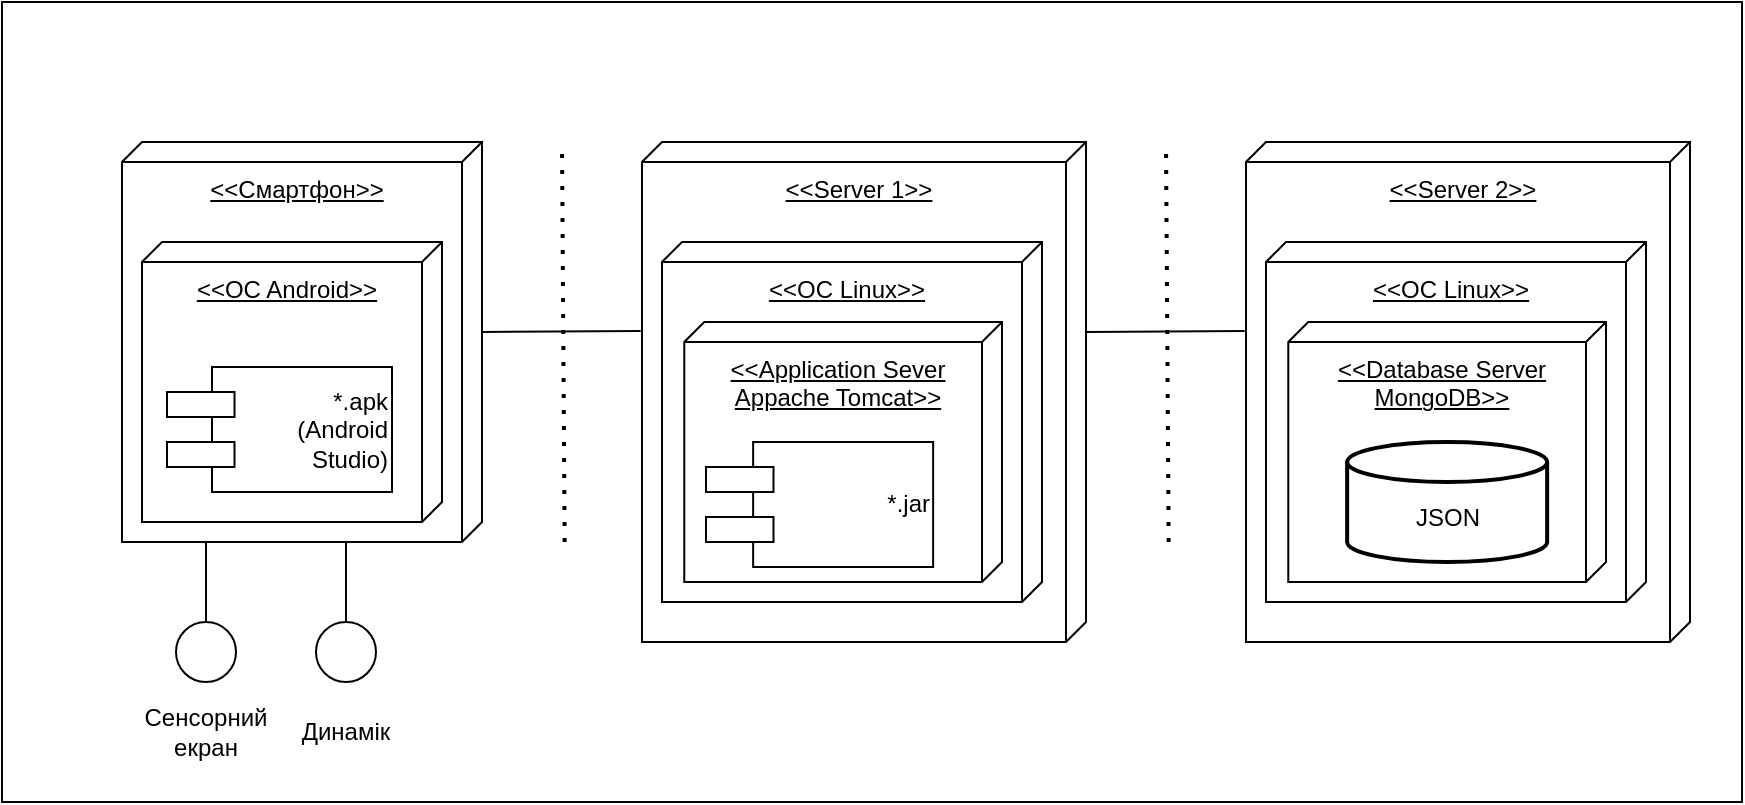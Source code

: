 <mxfile version="22.0.4" type="device">
  <diagram id="qaiLERLcsFXwNnowRdfb" name="Page-1">
    <mxGraphModel dx="1461" dy="622" grid="1" gridSize="10" guides="1" tooltips="1" connect="1" arrows="1" fold="1" page="1" pageScale="1" pageWidth="827" pageHeight="1169" math="0" shadow="0">
      <root>
        <mxCell id="0" />
        <mxCell id="1" parent="0" />
        <mxCell id="o5_XNFhhiUYN2u0xg_vV-1" value="" style="rounded=0;whiteSpace=wrap;html=1;" vertex="1" parent="1">
          <mxGeometry x="40" y="500" width="870" height="400" as="geometry" />
        </mxCell>
        <mxCell id="o5_XNFhhiUYN2u0xg_vV-2" value="&lt;u&gt;&amp;lt;&amp;lt;Смартфон&amp;gt;&amp;gt;&lt;/u&gt;" style="verticalAlign=top;align=center;shape=cube;size=10;direction=south;fontStyle=0;html=1;boundedLbl=1;spacingLeft=5;whiteSpace=wrap;" vertex="1" parent="1">
          <mxGeometry x="100" y="570" width="180" height="200" as="geometry" />
        </mxCell>
        <mxCell id="o5_XNFhhiUYN2u0xg_vV-3" value="&lt;u&gt;&amp;lt;&amp;lt;OC Android&amp;gt;&amp;gt;&lt;/u&gt;" style="verticalAlign=top;align=center;shape=cube;size=10;direction=south;html=1;boundedLbl=1;spacingLeft=5;whiteSpace=wrap;" vertex="1" parent="o5_XNFhhiUYN2u0xg_vV-2">
          <mxGeometry width="150" height="140" relative="1" as="geometry">
            <mxPoint x="10" y="50" as="offset" />
          </mxGeometry>
        </mxCell>
        <mxCell id="o5_XNFhhiUYN2u0xg_vV-4" value="*.apk&lt;br&gt;(Android&lt;br&gt;Studio)" style="rounded=0;whiteSpace=wrap;html=1;align=right;" vertex="1" parent="o5_XNFhhiUYN2u0xg_vV-2">
          <mxGeometry x="45" y="112.5" width="90" height="62.5" as="geometry" />
        </mxCell>
        <mxCell id="o5_XNFhhiUYN2u0xg_vV-5" value="" style="rounded=0;whiteSpace=wrap;html=1;" vertex="1" parent="o5_XNFhhiUYN2u0xg_vV-2">
          <mxGeometry x="22.5" y="125" width="33.75" height="12.5" as="geometry" />
        </mxCell>
        <mxCell id="o5_XNFhhiUYN2u0xg_vV-6" value="" style="rounded=0;whiteSpace=wrap;html=1;" vertex="1" parent="o5_XNFhhiUYN2u0xg_vV-2">
          <mxGeometry x="22.5" y="150" width="33.75" height="12.5" as="geometry" />
        </mxCell>
        <mxCell id="o5_XNFhhiUYN2u0xg_vV-7" value="" style="endArrow=none;dashed=1;html=1;dashPattern=1 3;strokeWidth=2;rounded=0;" edge="1" parent="1">
          <mxGeometry width="50" height="50" relative="1" as="geometry">
            <mxPoint x="321.333" y="770" as="sourcePoint" />
            <mxPoint x="320" y="570" as="targetPoint" />
          </mxGeometry>
        </mxCell>
        <mxCell id="o5_XNFhhiUYN2u0xg_vV-8" value="&lt;u&gt;&amp;lt;&amp;lt;Server 1&amp;gt;&amp;gt;&lt;/u&gt;" style="verticalAlign=top;align=center;shape=cube;size=10;direction=south;fontStyle=0;html=1;boundedLbl=1;spacingLeft=5;whiteSpace=wrap;" vertex="1" parent="1">
          <mxGeometry x="360" y="570" width="222" height="250" as="geometry" />
        </mxCell>
        <mxCell id="o5_XNFhhiUYN2u0xg_vV-9" value="&lt;u&gt;&amp;lt;&amp;lt;ОС Linux&amp;gt;&amp;gt;&lt;/u&gt;" style="verticalAlign=top;align=center;shape=cube;size=10;direction=south;html=1;boundedLbl=1;spacingLeft=5;whiteSpace=wrap;" vertex="1" parent="o5_XNFhhiUYN2u0xg_vV-8">
          <mxGeometry width="190" height="180" relative="1" as="geometry">
            <mxPoint x="10" y="50" as="offset" />
          </mxGeometry>
        </mxCell>
        <mxCell id="o5_XNFhhiUYN2u0xg_vV-10" value="&lt;u&gt;&amp;lt;&amp;lt;Application Sever Appache Tomcat&amp;gt;&amp;gt;&lt;/u&gt;" style="verticalAlign=top;align=center;shape=cube;size=10;direction=south;html=1;boundedLbl=1;spacingLeft=5;whiteSpace=wrap;" vertex="1" parent="o5_XNFhhiUYN2u0xg_vV-8">
          <mxGeometry x="21.14" y="90" width="158.86" height="130" as="geometry" />
        </mxCell>
        <mxCell id="o5_XNFhhiUYN2u0xg_vV-11" value="*.jar" style="rounded=0;whiteSpace=wrap;html=1;align=right;" vertex="1" parent="o5_XNFhhiUYN2u0xg_vV-8">
          <mxGeometry x="55.57" y="150" width="90" height="62.5" as="geometry" />
        </mxCell>
        <mxCell id="o5_XNFhhiUYN2u0xg_vV-12" value="" style="rounded=0;whiteSpace=wrap;html=1;" vertex="1" parent="o5_XNFhhiUYN2u0xg_vV-8">
          <mxGeometry x="32" y="162.5" width="33.75" height="12.5" as="geometry" />
        </mxCell>
        <mxCell id="o5_XNFhhiUYN2u0xg_vV-13" value="" style="rounded=0;whiteSpace=wrap;html=1;" vertex="1" parent="o5_XNFhhiUYN2u0xg_vV-8">
          <mxGeometry x="32" y="187.5" width="33.75" height="12.5" as="geometry" />
        </mxCell>
        <mxCell id="o5_XNFhhiUYN2u0xg_vV-14" value="" style="endArrow=none;html=1;rounded=0;exitX=0;exitY=0;exitDx=95;exitDy=0;exitPerimeter=0;entryX=0.378;entryY=1.003;entryDx=0;entryDy=0;entryPerimeter=0;" edge="1" parent="1" source="o5_XNFhhiUYN2u0xg_vV-2" target="o5_XNFhhiUYN2u0xg_vV-8">
          <mxGeometry width="50" height="50" relative="1" as="geometry">
            <mxPoint x="420" y="760" as="sourcePoint" />
            <mxPoint x="470" y="710" as="targetPoint" />
          </mxGeometry>
        </mxCell>
        <mxCell id="o5_XNFhhiUYN2u0xg_vV-15" value="" style="ellipse;whiteSpace=wrap;html=1;aspect=fixed;" vertex="1" parent="1">
          <mxGeometry x="197" y="810" width="30" height="30" as="geometry" />
        </mxCell>
        <mxCell id="o5_XNFhhiUYN2u0xg_vV-16" value="" style="endArrow=none;html=1;rounded=0;exitX=0.5;exitY=0;exitDx=0;exitDy=0;entryX=0;entryY=0;entryDx=200;entryDy=95;entryPerimeter=0;" edge="1" parent="1" source="o5_XNFhhiUYN2u0xg_vV-15">
          <mxGeometry width="50" height="50" relative="1" as="geometry">
            <mxPoint x="447" y="760" as="sourcePoint" />
            <mxPoint x="212" y="770" as="targetPoint" />
          </mxGeometry>
        </mxCell>
        <mxCell id="o5_XNFhhiUYN2u0xg_vV-17" value="Динамік" style="text;html=1;strokeColor=none;fillColor=none;align=center;verticalAlign=middle;whiteSpace=wrap;rounded=0;" vertex="1" parent="1">
          <mxGeometry x="182" y="850" width="60" height="30" as="geometry" />
        </mxCell>
        <mxCell id="o5_XNFhhiUYN2u0xg_vV-18" value="" style="ellipse;whiteSpace=wrap;html=1;aspect=fixed;" vertex="1" parent="1">
          <mxGeometry x="127" y="810" width="30" height="30" as="geometry" />
        </mxCell>
        <mxCell id="o5_XNFhhiUYN2u0xg_vV-19" value="" style="endArrow=none;html=1;rounded=0;exitX=0.5;exitY=0;exitDx=0;exitDy=0;entryX=0;entryY=0;entryDx=200;entryDy=95;entryPerimeter=0;" edge="1" parent="1" source="o5_XNFhhiUYN2u0xg_vV-18">
          <mxGeometry width="50" height="50" relative="1" as="geometry">
            <mxPoint x="377" y="760" as="sourcePoint" />
            <mxPoint x="142" y="770" as="targetPoint" />
          </mxGeometry>
        </mxCell>
        <mxCell id="o5_XNFhhiUYN2u0xg_vV-20" value="Сенсорний екран" style="text;html=1;strokeColor=none;fillColor=none;align=center;verticalAlign=middle;whiteSpace=wrap;rounded=0;" vertex="1" parent="1">
          <mxGeometry x="112" y="850" width="60" height="30" as="geometry" />
        </mxCell>
        <mxCell id="o5_XNFhhiUYN2u0xg_vV-21" value="" style="endArrow=none;dashed=1;html=1;dashPattern=1 3;strokeWidth=2;rounded=0;" edge="1" parent="1">
          <mxGeometry width="50" height="50" relative="1" as="geometry">
            <mxPoint x="623.333" y="770" as="sourcePoint" />
            <mxPoint x="622" y="570" as="targetPoint" />
          </mxGeometry>
        </mxCell>
        <mxCell id="o5_XNFhhiUYN2u0xg_vV-22" value="&lt;u&gt;&amp;lt;&amp;lt;Server 2&amp;gt;&amp;gt;&lt;/u&gt;" style="verticalAlign=top;align=center;shape=cube;size=10;direction=south;fontStyle=0;html=1;boundedLbl=1;spacingLeft=5;whiteSpace=wrap;" vertex="1" parent="1">
          <mxGeometry x="662" y="570" width="222" height="250" as="geometry" />
        </mxCell>
        <mxCell id="o5_XNFhhiUYN2u0xg_vV-23" value="&lt;u&gt;&amp;lt;&amp;lt;ОС Linux&amp;gt;&amp;gt;&lt;/u&gt;" style="verticalAlign=top;align=center;shape=cube;size=10;direction=south;html=1;boundedLbl=1;spacingLeft=5;whiteSpace=wrap;" vertex="1" parent="o5_XNFhhiUYN2u0xg_vV-22">
          <mxGeometry width="190" height="180" relative="1" as="geometry">
            <mxPoint x="10" y="50" as="offset" />
          </mxGeometry>
        </mxCell>
        <mxCell id="o5_XNFhhiUYN2u0xg_vV-24" value="&lt;u&gt;&amp;lt;&amp;lt;Database Server MongoDB&amp;gt;&amp;gt;&lt;/u&gt;" style="verticalAlign=top;align=center;shape=cube;size=10;direction=south;html=1;boundedLbl=1;spacingLeft=5;whiteSpace=wrap;" vertex="1" parent="o5_XNFhhiUYN2u0xg_vV-22">
          <mxGeometry x="21.14" y="90" width="158.86" height="130" as="geometry" />
        </mxCell>
        <mxCell id="o5_XNFhhiUYN2u0xg_vV-29" value="&lt;br&gt;JSON" style="strokeWidth=2;html=1;shape=mxgraph.flowchart.database;whiteSpace=wrap;" vertex="1" parent="o5_XNFhhiUYN2u0xg_vV-22">
          <mxGeometry x="50.57" y="150" width="100" height="60" as="geometry" />
        </mxCell>
        <mxCell id="o5_XNFhhiUYN2u0xg_vV-28" value="" style="endArrow=none;html=1;rounded=0;exitX=0;exitY=0;exitDx=95;exitDy=0;exitPerimeter=0;entryX=0.378;entryY=1.003;entryDx=0;entryDy=0;entryPerimeter=0;" edge="1" target="o5_XNFhhiUYN2u0xg_vV-22" parent="1">
          <mxGeometry width="50" height="50" relative="1" as="geometry">
            <mxPoint x="582" y="665" as="sourcePoint" />
            <mxPoint x="772" y="710" as="targetPoint" />
          </mxGeometry>
        </mxCell>
      </root>
    </mxGraphModel>
  </diagram>
</mxfile>
